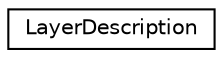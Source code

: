digraph "Graphical Class Hierarchy"
{
  edge [fontname="Helvetica",fontsize="10",labelfontname="Helvetica",labelfontsize="10"];
  node [fontname="Helvetica",fontsize="10",shape=record];
  rankdir="LR";
  Node1 [label="LayerDescription",height=0.2,width=0.4,color="black", fillcolor="white", style="filled",URL="$struct_layer_description.html"];
}
